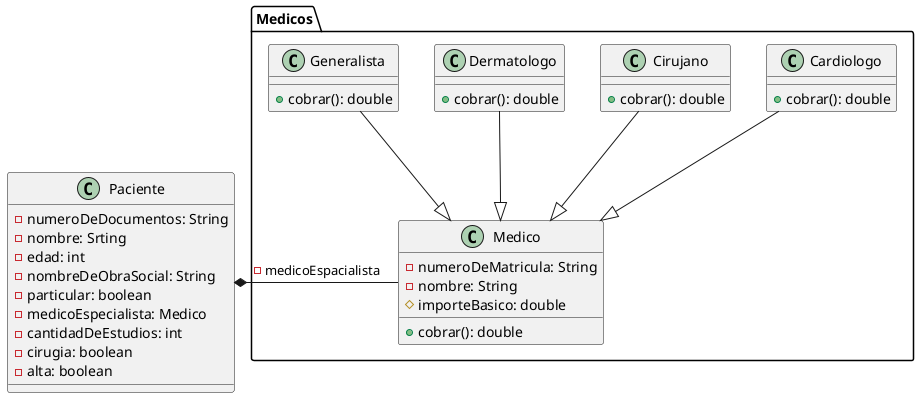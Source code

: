 @startuml
class Paciente{
   - numeroDeDocumentos: String
   - nombre: Srting
   - edad: int
   - nombreDeObraSocial: String
   - particular: boolean
   - medicoEspecialista: Medico
   - cantidadDeEstudios: int
   - cirugia: boolean
   - alta: boolean
}
package Medicos{
class Medico{
    - numeroDeMatricula: String
    - nombre: String
    # importeBasico: double

    + cobrar(): double
}

class Cardiologo{
    + cobrar(): double
}

class Cirujano{
    + cobrar(): double
}

class Dermatologo{
    + cobrar(): double
}

class Generalista{
    + cobrar(): double
}
}
Paciente *-right- Medico: - medicoEspacialista
Cardiologo --|> Medico
Cirujano --|> Medico
Dermatologo --|> Medico
Generalista --|> Medico

@enduml